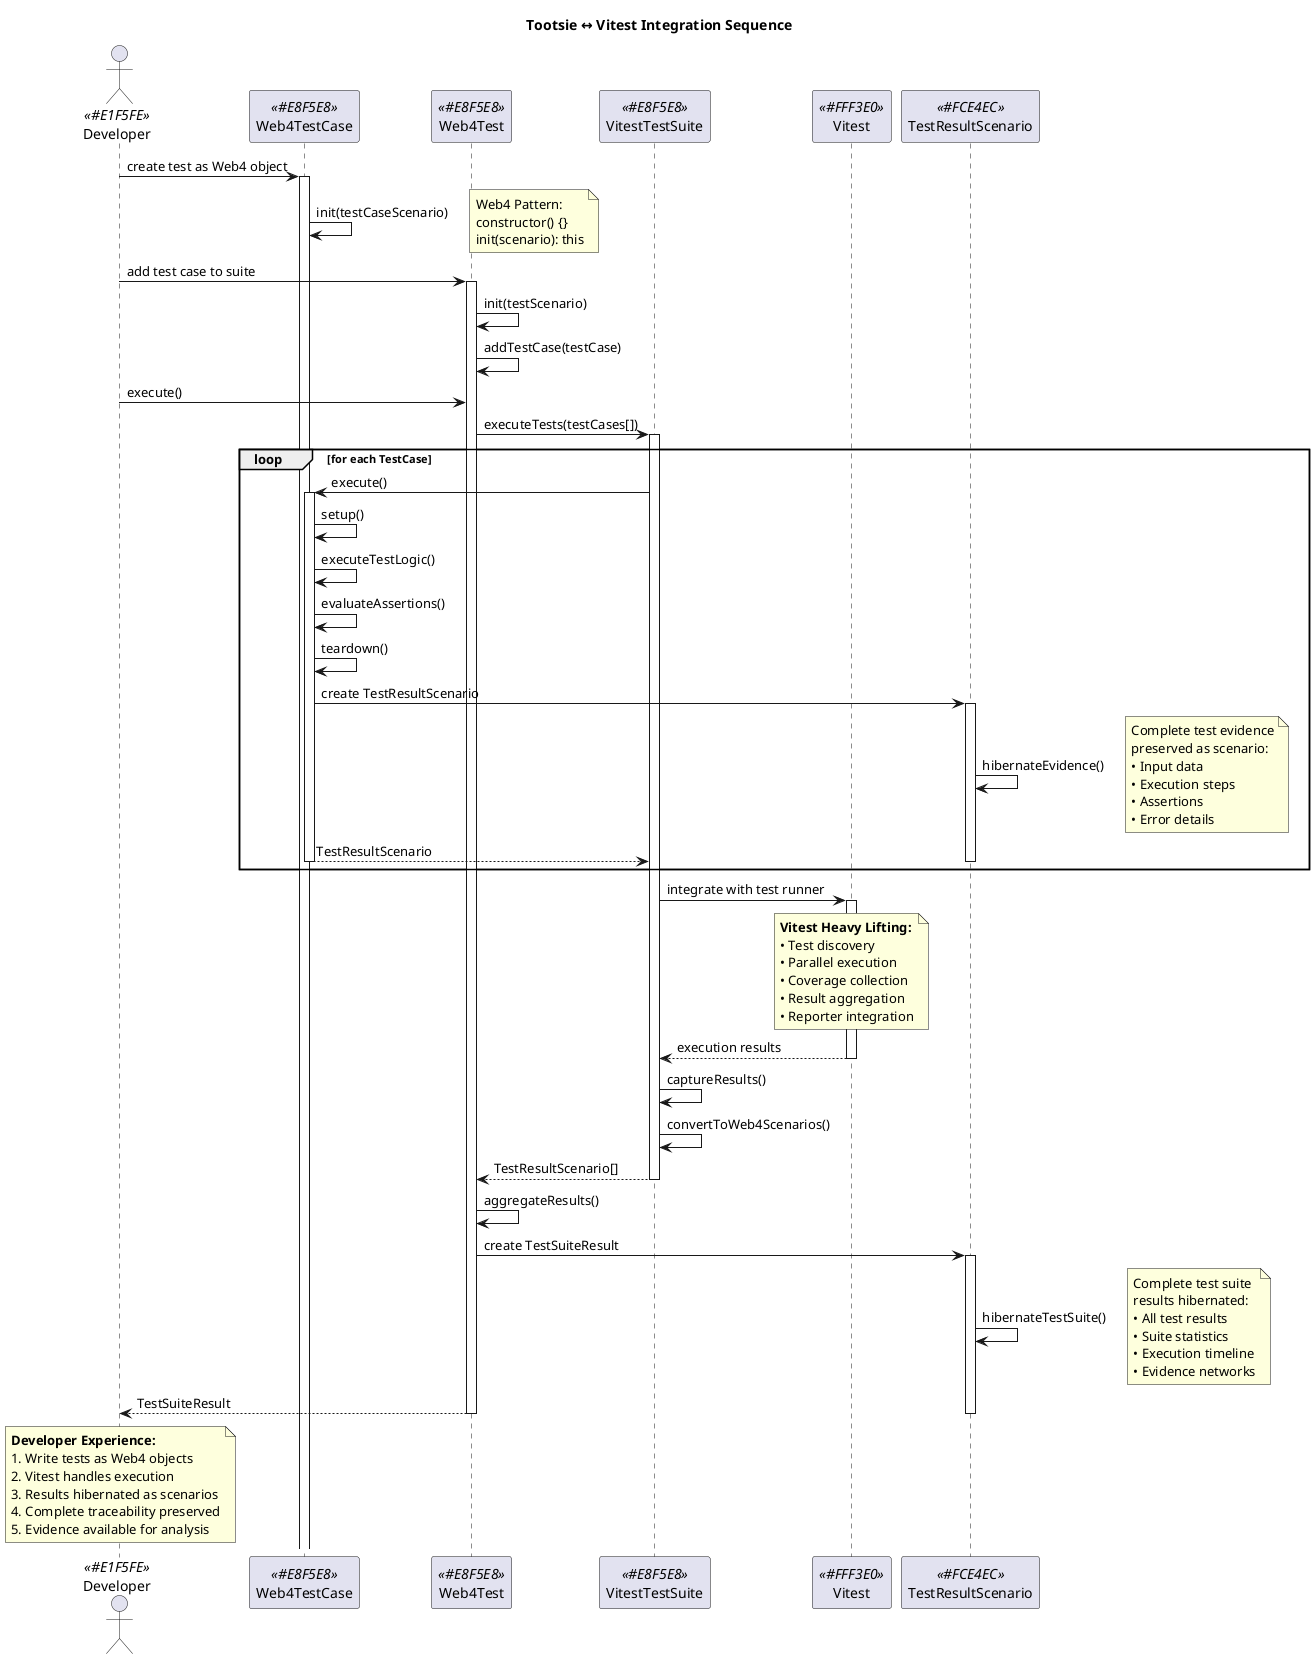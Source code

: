 @startuml VitestIntegrationSequence
!define ACTOR_COLOR #E1F5FE
!define WEB4_COLOR #E8F5E8
!define VITEST_COLOR #FFF3E0
!define RESULT_COLOR #FCE4EC

title Tootsie ↔ Vitest Integration Sequence

actor Developer <<ACTOR_COLOR>>
participant "Web4TestCase" as TestCase <<WEB4_COLOR>>
participant "Web4Test" as Test <<WEB4_COLOR>>
participant "VitestTestSuite" as VitestSuite <<WEB4_COLOR>>
participant "Vitest" as Vitest <<VITEST_COLOR>>
participant "TestResultScenario" as Result <<RESULT_COLOR>>

Developer -> TestCase : create test as Web4 object
activate TestCase

TestCase -> TestCase : init(testCaseScenario)
note right: Web4 Pattern:\nconstructor() {}\ninit(scenario): this

Developer -> Test : add test case to suite
activate Test

Test -> Test : init(testScenario)
Test -> Test : addTestCase(testCase)

Developer -> Test : execute()

Test -> VitestSuite : executeTests(testCases[])
activate VitestSuite

loop for each TestCase
  VitestSuite -> TestCase : execute()
  activate TestCase
  
  TestCase -> TestCase : setup()
  TestCase -> TestCase : executeTestLogic()
  TestCase -> TestCase : evaluateAssertions()
  TestCase -> TestCase : teardown()
  
  TestCase -> Result : create TestResultScenario
  activate Result
  
  Result -> Result : hibernateEvidence()
  note right: Complete test evidence\npreserved as scenario:\n• Input data\n• Execution steps\n• Assertions\n• Error details
  
  TestCase --> VitestSuite : TestResultScenario
  deactivate TestCase
  deactivate Result
end

VitestSuite -> Vitest : integrate with test runner
activate Vitest

note over Vitest
  **Vitest Heavy Lifting:**
  • Test discovery
  • Parallel execution  
  • Coverage collection
  • Result aggregation
  • Reporter integration
end note

Vitest --> VitestSuite : execution results
deactivate Vitest

VitestSuite -> VitestSuite : captureResults()
VitestSuite -> VitestSuite : convertToWeb4Scenarios()

VitestSuite --> Test : TestResultScenario[]
deactivate VitestSuite

Test -> Test : aggregateResults()
Test -> Result : create TestSuiteResult
activate Result

Result -> Result : hibernateTestSuite()
note right: Complete test suite\nresults hibernated:\n• All test results\n• Suite statistics\n• Execution timeline\n• Evidence networks

Test --> Developer : TestSuiteResult
deactivate Test
deactivate Result

note over Developer
  **Developer Experience:**
  1. Write tests as Web4 objects
  2. Vitest handles execution
  3. Results hibernated as scenarios
  4. Complete traceability preserved
  5. Evidence available for analysis
end note

@enduml
